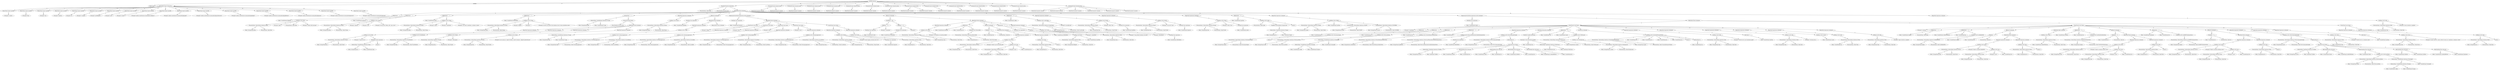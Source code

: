 digraph {
  compound=true;
  0[label="[Ident] main"; ];
  1[label="[ImportDecl] import declaration"; ];
  2[label="[ImportSpec] import specifier"; ];
  3[label="[StringLit] \"context\""; ];
  4[label="[ImportSpec] import specifier"; ];
  5[label="[StringLit] \"flag\""; ];
  6[label="[ImportSpec] import specifier"; ];
  7[label="[StringLit] \"log\""; ];
  8[label="[ImportSpec] import specifier"; ];
  9[label="[StringLit] \"log/slog\""; ];
  10[label="[ImportSpec] import specifier"; ];
  11[label="[StringLit] \"os\""; ];
  12[label="[ImportSpec] import specifier"; ];
  13[label="[StringLit] \"os/signal\""; ];
  14[label="[ImportSpec] import specifier"; ];
  15[label="[StringLit] \"path/filepath\""; ];
  16[label="[ImportSpec] import specifier"; ];
  17[label="[StringLit] \"sync\""; ];
  18[label="[ImportSpec] import specifier"; ];
  19[label="[StringLit] \"syscall\""; ];
  20[label="[ImportSpec] import specifier"; ];
  21[label="[StringLit] \"github.com/hohn/mrvacommander/config/mcc\""; ];
  22[label="[ImportSpec] import specifier"; ];
  23[label="[StringLit] \"github.com/hohn/mrvacommander/pkg/agent\""; ];
  24[label="[ImportSpec] import specifier"; ];
  25[label="[StringLit] \"github.com/hohn/mrvacommander/pkg/artifactstore\""; ];
  26[label="[ImportSpec] import specifier"; ];
  27[label="[StringLit] \"github.com/hohn/mrvacommander/pkg/deploy\""; ];
  28[label="[ImportSpec] import specifier"; ];
  29[label="[StringLit] \"github.com/hohn/mrvacommander/pkg/qldbstore\""; ];
  30[label="[ImportSpec] import specifier"; ];
  31[label="[StringLit] \"github.com/hohn/mrvacommander/pkg/queue\""; ];
  32[label="[ImportSpec] import specifier"; ];
  33[label="[StringLit] \"github.com/hohn/mrvacommander/pkg/server\""; ];
  34[label="[ImportSpec] import specifier"; ];
  35[label="[StringLit] \"github.com/hohn/mrvacommander/pkg/state\""; ];
  36[label="[FuncDecl] function declaration"; ];
  37[label="[FunctionName, Ident] main"; ];
  38[label="[FuncTypeExpr] function type"; ];
  39[label="[BlockStmt] block statement"; ];
  40[label="[DefineStmt] ... := ..."; ];
  41[label="[Ident, VariableName] helpFlag"; ];
  42[label="[CallExpr] call to Bool"; ];
  43[label="[FunctionName, SelectorExpr] selection of Bool"; ];
  44[label="[Ident, PackageName] flag"; ];
  45[label="[FunctionName, Ident] Bool"; ];
  46[label="[StringLit] \"help\""; ];
  47[label="[ConstantName, Ident] false"; ];
  48[label="[StringLit] \"Display help message\""; ];
  49[label="[DefineStmt] ... := ..."; ];
  50[label="[Ident, VariableName] logLevel"; ];
  51[label="[CallExpr] call to String"; ];
  52[label="[FunctionName, SelectorExpr] selection of String"; ];
  53[label="[Ident, PackageName] flag"; ];
  54[label="[FunctionName, Ident] String"; ];
  55[label="[StringLit] \"loglevel\""; ];
  56[label="[StringLit] \"info\""; ];
  57[label="[StringLit] \"Set log level: debug, info, warn, error\""; ];
  58[label="[DefineStmt] ... := ..."; ];
  59[label="[Ident, VariableName] mode"; ];
  60[label="[CallExpr] call to String"; ];
  61[label="[FunctionName, SelectorExpr] selection of String"; ];
  62[label="[Ident, PackageName] flag"; ];
  63[label="[FunctionName, Ident] String"; ];
  64[label="[StringLit] \"mode\""; ];
  65[label="[StringLit] \"standalone\""; ];
  66[label="[StringLit] \"Set mode: standalone, container, cluster\""; ];
  67[label="[DefineStmt] ... := ..."; ];
  68[label="[Ident, VariableName] dbPathRoot"; ];
  69[label="[CallExpr] call to String"; ];
  70[label="[FunctionName, SelectorExpr] selection of String"; ];
  71[label="[Ident, PackageName] flag"; ];
  72[label="[FunctionName, Ident] String"; ];
  73[label="[StringLit] \"dbpath\""; ];
  74[label="[StringLit] \"\""; ];
  75[label="[StringLit] \"Set the root path for the database store if using standalone mode.\""; ];
  76[label="[AssignStmt] ... = ..."; ];
  77[label="[SelectorExpr, VariableName] selection of Usage"; ];
  78[label="[Ident, PackageName] flag"; ];
  79[label="[Ident, VariableName] Usage"; ];
  80[label="[FuncLit] function literal"; ];
  81[label="[FuncTypeExpr] function type"; ];
  82[label="[BlockStmt] block statement"; ];
  83[label="[ExprStmt] expression statement"; ];
  84[label="[CallExpr] call to Printf"; ];
  85[label="[FunctionName, SelectorExpr] selection of Printf"; ];
  86[label="[Ident, PackageName] log"; ];
  87[label="[FunctionName, Ident] Printf"; ];
  88[label="[StringLit] \"Usage of %s:\\n\""; ];
  89[label="[IndexExpr] index expression"; ];
  90[label="[SelectorExpr, VariableName] selection of Args"; ];
  91[label="[Ident, PackageName] os"; ];
  92[label="[Ident, VariableName] Args"; ];
  93[label="[IntLit] 0"; ];
  94[label="[ExprStmt] expression statement"; ];
  95[label="[CallExpr] call to PrintDefaults"; ];
  96[label="[FunctionName, SelectorExpr] selection of PrintDefaults"; ];
  97[label="[Ident, PackageName] flag"; ];
  98[label="[FunctionName, Ident] PrintDefaults"; ];
  99[label="[ExprStmt] expression statement"; ];
  100[label="[CallExpr] call to Println"; ];
  101[label="[FunctionName, SelectorExpr] selection of Println"; ];
  102[label="[Ident, PackageName] log"; ];
  103[label="[FunctionName, Ident] Println"; ];
  104[label="[StringLit] \"\\nExamples:\""; ];
  105[label="[ExprStmt] expression statement"; ];
  106[label="[CallExpr] call to Println"; ];
  107[label="[FunctionName, SelectorExpr] selection of Println"; ];
  108[label="[Ident, PackageName] log"; ];
  109[label="[FunctionName, Ident] Println"; ];
  110[label="[StringLit] \"go run main.go --loglevel=debug --mode=container --dbpath=/path/to/db_dir\""; ];
  111[label="[ExprStmt] expression statement"; ];
  112[label="[CallExpr] call to Parse"; ];
  113[label="[FunctionName, SelectorExpr] selection of Parse"; ];
  114[label="[Ident, PackageName] flag"; ];
  115[label="[FunctionName, Ident] Parse"; ];
  116[label="[IfStmt] if statement"; ];
  117[label="[StarExpr] star expression"; ];
  118[label="[Ident, VariableName] helpFlag"; ];
  119[label="[BlockStmt] block statement"; ];
  120[label="[ExprStmt] expression statement"; ];
  121[label="[CallExpr] call to Usage"; ];
  122[label="[SelectorExpr, VariableName] selection of Usage"; ];
  123[label="[Ident, PackageName] flag"; ];
  124[label="[Ident, VariableName] Usage"; ];
  125[label="[ReturnStmt] return statement"; ];
  126[label="[ExpressionSwitchStmt] expression-switch statement"; ];
  127[label="[StarExpr] star expression"; ];
  128[label="[Ident, VariableName] logLevel"; ];
  129[label="[BlockStmt] block statement"; ];
  130[label="[CaseClause] case clause"; ];
  131[label="[StringLit] \"debug\""; ];
  132[label="[ExprStmt] expression statement"; ];
  133[label="[CallExpr] call to SetLogLoggerLevel"; ];
  134[label="[FunctionName, SelectorExpr] selection of SetLogLoggerLevel"; ];
  135[label="[Ident, PackageName] slog"; ];
  136[label="[FunctionName, Ident] SetLogLoggerLevel"; ];
  137[label="[ConstantName, SelectorExpr] selection of LevelDebug"; ];
  138[label="[Ident, PackageName] slog"; ];
  139[label="[ConstantName, Ident] LevelDebug"; ];
  140[label="[CaseClause] case clause"; ];
  141[label="[StringLit] \"info\""; ];
  142[label="[ExprStmt] expression statement"; ];
  143[label="[CallExpr] call to SetLogLoggerLevel"; ];
  144[label="[FunctionName, SelectorExpr] selection of SetLogLoggerLevel"; ];
  145[label="[Ident, PackageName] slog"; ];
  146[label="[FunctionName, Ident] SetLogLoggerLevel"; ];
  147[label="[ConstantName, SelectorExpr] selection of LevelInfo"; ];
  148[label="[Ident, PackageName] slog"; ];
  149[label="[ConstantName, Ident] LevelInfo"; ];
  150[label="[CaseClause] case clause"; ];
  151[label="[StringLit] \"warn\""; ];
  152[label="[ExprStmt] expression statement"; ];
  153[label="[CallExpr] call to SetLogLoggerLevel"; ];
  154[label="[FunctionName, SelectorExpr] selection of SetLogLoggerLevel"; ];
  155[label="[Ident, PackageName] slog"; ];
  156[label="[FunctionName, Ident] SetLogLoggerLevel"; ];
  157[label="[ConstantName, SelectorExpr] selection of LevelWarn"; ];
  158[label="[Ident, PackageName] slog"; ];
  159[label="[ConstantName, Ident] LevelWarn"; ];
  160[label="[CaseClause] case clause"; ];
  161[label="[StringLit] \"error\""; ];
  162[label="[ExprStmt] expression statement"; ];
  163[label="[CallExpr] call to SetLogLoggerLevel"; ];
  164[label="[FunctionName, SelectorExpr] selection of SetLogLoggerLevel"; ];
  165[label="[Ident, PackageName] slog"; ];
  166[label="[FunctionName, Ident] SetLogLoggerLevel"; ];
  167[label="[ConstantName, SelectorExpr] selection of LevelError"; ];
  168[label="[Ident, PackageName] slog"; ];
  169[label="[ConstantName, Ident] LevelError"; ];
  170[label="[CaseClause] case clause"; ];
  171[label="[ExprStmt] expression statement"; ];
  172[label="[CallExpr] call to Printf"; ];
  173[label="[FunctionName, SelectorExpr] selection of Printf"; ];
  174[label="[Ident, PackageName] log"; ];
  175[label="[FunctionName, Ident] Printf"; ];
  176[label="[StringLit] \"Invalid logging verbosity level: %s\""; ];
  177[label="[StarExpr] star expression"; ];
  178[label="[Ident, VariableName] logLevel"; ];
  179[label="[ExprStmt] expression statement"; ];
  180[label="[CallExpr] call to Exit"; ];
  181[label="[FunctionName, SelectorExpr] selection of Exit"; ];
  182[label="[Ident, PackageName] os"; ];
  183[label="[FunctionName, Ident] Exit"; ];
  184[label="[IntLit] 1"; ];
  185[label="[IfStmt] if statement"; ];
  186[label="[LandExpr] ...&&..."; ];
  187[label="[EqlExpr] ...==..."; ];
  188[label="[StarExpr] star expression"; ];
  189[label="[Ident, VariableName] mode"; ];
  190[label="[StringLit] \"standalone\""; ];
  191[label="[EqlExpr] ...==..."; ];
  192[label="[StarExpr] star expression"; ];
  193[label="[Ident, VariableName] dbPathRoot"; ];
  194[label="[StringLit] \"\""; ];
  195[label="[BlockStmt] block statement"; ];
  196[label="[ExprStmt] expression statement"; ];
  197[label="[CallExpr] call to Warn"; ];
  198[label="[FunctionName, SelectorExpr] selection of Warn"; ];
  199[label="[Ident, PackageName] slog"; ];
  200[label="[FunctionName, Ident] Warn"; ];
  201[label="[StringLit] \"No database root path provided.\""; ];
  202[label="[DefineStmt] ... := ..."; ];
  203[label="[Ident, VariableName] execPath"; ];
  204[label="[Ident, VariableName] err"; ];
  205[label="[CallExpr] call to Executable"; ];
  206[label="[FunctionName, SelectorExpr] selection of Executable"; ];
  207[label="[Ident, PackageName] os"; ];
  208[label="[FunctionName, Ident] Executable"; ];
  209[label="[IfStmt] if statement"; ];
  210[label="[NeqExpr] ...!=..."; ];
  211[label="[Ident, VariableName] err"; ];
  212[label="[ConstantName, Ident] nil"; ];
  213[label="[BlockStmt] block statement"; ];
  214[label="[ExprStmt] expression statement"; ];
  215[label="[CallExpr] call to Error"; ];
  216[label="[FunctionName, SelectorExpr] selection of Error"; ];
  217[label="[Ident, PackageName] slog"; ];
  218[label="[FunctionName, Ident] Error"; ];
  219[label="[StringLit] \"Failed to get executable path\""; ];
  220[label="[CallExpr] call to Any"; ];
  221[label="[FunctionName, SelectorExpr] selection of Any"; ];
  222[label="[Ident, PackageName] slog"; ];
  223[label="[FunctionName, Ident] Any"; ];
  224[label="[StringLit] \"error\""; ];
  225[label="[Ident, VariableName] err"; ];
  226[label="[ExprStmt] expression statement"; ];
  227[label="[CallExpr] call to Exit"; ];
  228[label="[FunctionName, SelectorExpr] selection of Exit"; ];
  229[label="[Ident, PackageName] os"; ];
  230[label="[FunctionName, Ident] Exit"; ];
  231[label="[IntLit] 1"; ];
  232[label="[AssignStmt] ... = ..."; ];
  233[label="[StarExpr] star expression"; ];
  234[label="[Ident, VariableName] dbPathRoot"; ];
  235[label="[AddExpr] ...+..."; ];
  236[label="[CallExpr] call to Dir"; ];
  237[label="[FunctionName, SelectorExpr] selection of Dir"; ];
  238[label="[Ident, PackageName] filepath"; ];
  239[label="[FunctionName, Ident] Dir"; ];
  240[label="[Ident, VariableName] execPath"; ];
  241[label="[StringLit] \"/codeql/dbs/\""; ];
  242[label="[ExprStmt] expression statement"; ];
  243[label="[CallExpr] call to Info"; ];
  244[label="[FunctionName, SelectorExpr] selection of Info"; ];
  245[label="[Ident, PackageName] slog"; ];
  246[label="[FunctionName, Ident] Info"; ];
  247[label="[StringLit] \"Using default database root path\""; ];
  248[label="[StringLit] \"dbPathRoot\""; ];
  249[label="[StarExpr] star expression"; ];
  250[label="[Ident, VariableName] dbPathRoot"; ];
  251[label="[DefineStmt] ... := ..."; ];
  252[label="[Ident, VariableName] config"; ];
  253[label="[CallExpr] call to LoadConfig"; ];
  254[label="[FunctionName, SelectorExpr] selection of LoadConfig"; ];
  255[label="[Ident, PackageName] mcc"; ];
  256[label="[FunctionName, Ident] LoadConfig"; ];
  257[label="[StringLit] \"mcconfig.toml\""; ];
  258[label="[ExprStmt] expression statement"; ];
  259[label="[CallExpr] call to Printf"; ];
  260[label="[FunctionName, SelectorExpr] selection of Printf"; ];
  261[label="[Ident, PackageName] log"; ];
  262[label="[FunctionName, Ident] Printf"; ];
  263[label="[StringLit] \"Help: %t\\n\""; ];
  264[label="[StarExpr] star expression"; ];
  265[label="[Ident, VariableName] helpFlag"; ];
  266[label="[ExprStmt] expression statement"; ];
  267[label="[CallExpr] call to Printf"; ];
  268[label="[FunctionName, SelectorExpr] selection of Printf"; ];
  269[label="[Ident, PackageName] log"; ];
  270[label="[FunctionName, Ident] Printf"; ];
  271[label="[StringLit] \"Log Level: %s\\n\""; ];
  272[label="[StarExpr] star expression"; ];
  273[label="[Ident, VariableName] logLevel"; ];
  274[label="[ExprStmt] expression statement"; ];
  275[label="[CallExpr] call to Printf"; ];
  276[label="[FunctionName, SelectorExpr] selection of Printf"; ];
  277[label="[Ident, PackageName] log"; ];
  278[label="[FunctionName, Ident] Printf"; ];
  279[label="[StringLit] \"Mode: %s\\n\""; ];
  280[label="[StarExpr] star expression"; ];
  281[label="[Ident, VariableName] mode"; ];
  282[label="[DefineStmt] ... := ..."; ];
  283[label="[Ident, VariableName] sigChan"; ];
  284[label="[CallExpr] call to make"; ];
  285[label="[FunctionName, Ident] make"; ];
  286[label="[SendRecvChanTypeExpr] channel type"; ];
  287[label="[SelectorExpr, TypeName] selection of Signal"; ];
  288[label="[Ident, PackageName] os"; ];
  289[label="[Ident, TypeName] Signal"; ];
  290[label="[IntLit] 1"; ];
  291[label="[ExprStmt] expression statement"; ];
  292[label="[CallExpr] call to Notify"; ];
  293[label="[FunctionName, SelectorExpr] selection of Notify"; ];
  294[label="[Ident, PackageName] signal"; ];
  295[label="[FunctionName, Ident] Notify"; ];
  296[label="[Ident, VariableName] sigChan"; ];
  297[label="[ConstantName, SelectorExpr] selection of SIGINT"; ];
  298[label="[Ident, PackageName] syscall"; ];
  299[label="[ConstantName, Ident] SIGINT"; ];
  300[label="[ConstantName, SelectorExpr] selection of SIGTERM"; ];
  301[label="[Ident, PackageName] syscall"; ];
  302[label="[ConstantName, Ident] SIGTERM"; ];
  303[label="[ExpressionSwitchStmt] expression-switch statement"; ];
  304[label="[StarExpr] star expression"; ];
  305[label="[Ident, VariableName] mode"; ];
  306[label="[BlockStmt] block statement"; ];
  307[label="[CaseClause] case clause"; ];
  308[label="[StringLit] \"standalone\""; ];
  309[label="[DefineStmt] ... := ..."; ];
  310[label="[Ident, VariableName] sq"; ];
  311[label="[CallExpr] call to NewQueueSingle"; ];
  312[label="[FunctionName, SelectorExpr] selection of NewQueueSingle"; ];
  313[label="[Ident, PackageName] queue"; ];
  314[label="[FunctionName, Ident] NewQueueSingle"; ];
  315[label="[IntLit] 2"; ];
  316[label="[DefineStmt] ... := ..."; ];
  317[label="[Ident, VariableName] ss"; ];
  318[label="[CallExpr] call to NewLocalState"; ];
  319[label="[FunctionName, SelectorExpr] selection of NewLocalState"; ];
  320[label="[Ident, PackageName] state"; ];
  321[label="[FunctionName, Ident] NewLocalState"; ];
  322[label="[SelectorExpr, VariableName] selection of StartingID"; ];
  323[label="[SelectorExpr, VariableName] selection of Storage"; ];
  324[label="[Ident, VariableName] config"; ];
  325[label="[Ident, VariableName] Storage"; ];
  326[label="[Ident, VariableName] StartingID"; ];
  327[label="[DefineStmt] ... := ..."; ];
  328[label="[Ident, VariableName] as"; ];
  329[label="[CallExpr] call to NewInMemoryArtifactStore"; ];
  330[label="[FunctionName, SelectorExpr] selection of NewInMemoryArtifactStore"; ];
  331[label="[Ident, PackageName] artifactstore"; ];
  332[label="[FunctionName, Ident] NewInMemoryArtifactStore"; ];
  333[label="[DefineStmt] ... := ..."; ];
  334[label="[Ident, VariableName] ql"; ];
  335[label="[CallExpr] call to NewLocalFilesystemCodeQLDatabaseStore"; ];
  336[label="[FunctionName, SelectorExpr] selection of NewLocalFilesystemCodeQLDatabaseStore"; ];
  337[label="[Ident, PackageName] qldbstore"; ];
  338[label="[FunctionName, Ident] NewLocalFilesystemCodeQLDatabaseStore"; ];
  339[label="[StarExpr] star expression"; ];
  340[label="[Ident, VariableName] dbPathRoot"; ];
  341[label="[ExprStmt] expression statement"; ];
  342[label="[CallExpr] call to NewCommanderSingle"; ];
  343[label="[FunctionName, SelectorExpr] selection of NewCommanderSingle"; ];
  344[label="[Ident, PackageName] server"; ];
  345[label="[FunctionName, Ident] NewCommanderSingle"; ];
  346[label="[AddressExpr] &..."; ];
  347[label="[StructLit] struct literal"; ];
  348[label="[SelectorExpr, TypeName] selection of Visibles"; ];
  349[label="[Ident, PackageName] server"; ];
  350[label="[Ident, TypeName] Visibles"; ];
  351[label="[KeyValueExpr] key-value pair"; ];
  352[label="[Ident, VariableName] Queue"; ];
  353[label="[Ident, VariableName] sq"; ];
  354[label="[KeyValueExpr] key-value pair"; ];
  355[label="[Ident, VariableName] State"; ];
  356[label="[Ident, VariableName] ss"; ];
  357[label="[KeyValueExpr] key-value pair"; ];
  358[label="[Ident, VariableName] Artifacts"; ];
  359[label="[Ident, VariableName] as"; ];
  360[label="[KeyValueExpr] key-value pair"; ];
  361[label="[Ident, VariableName] CodeQLDBStore"; ];
  362[label="[Ident, VariableName] ql"; ];
  363[label="[DeclStmt] declaration statement"; ];
  364[label="[VarDecl] variable declaration"; ];
  365[label="[ValueSpec] value declaration specifier"; ];
  366[label="[Ident, VariableName] wg"; ];
  367[label="[SelectorExpr, TypeName] selection of WaitGroup"; ];
  368[label="[Ident, PackageName] sync"; ];
  369[label="[Ident, TypeName] WaitGroup"; ];
  370[label="[DefineStmt] ... := ..."; ];
  371[label="[Ident, VariableName] ctx"; ];
  372[label="[Ident, VariableName] cancel"; ];
  373[label="[CallExpr] call to WithCancel"; ];
  374[label="[FunctionName, SelectorExpr] selection of WithCancel"; ];
  375[label="[Ident, PackageName] context"; ];
  376[label="[FunctionName, Ident] WithCancel"; ];
  377[label="[CallExpr] call to Background"; ];
  378[label="[FunctionName, SelectorExpr] selection of Background"; ];
  379[label="[Ident, PackageName] context"; ];
  380[label="[FunctionName, Ident] Background"; ];
  381[label="[GoStmt] go statement"; ];
  382[label="[CallExpr] call to StartAndMonitorWorkers"; ];
  383[label="[FunctionName, SelectorExpr] selection of StartAndMonitorWorkers"; ];
  384[label="[Ident, PackageName] agent"; ];
  385[label="[FunctionName, Ident] StartAndMonitorWorkers"; ];
  386[label="[Ident, VariableName] ctx"; ];
  387[label="[Ident, VariableName] as"; ];
  388[label="[Ident, VariableName] ql"; ];
  389[label="[Ident, VariableName] sq"; ];
  390[label="[IntLit] 2"; ];
  391[label="[AddressExpr] &..."; ];
  392[label="[Ident, VariableName] wg"; ];
  393[label="[ExprStmt] expression statement"; ];
  394[label="[CallExpr] call to Info"; ];
  395[label="[FunctionName, SelectorExpr] selection of Info"; ];
  396[label="[Ident, PackageName] slog"; ];
  397[label="[FunctionName, Ident] Info"; ];
  398[label="[StringLit] \"Started server and standalone agent\""; ];
  399[label="[ExprStmt] expression statement"; ];
  400[label="[RecvExpr] <-..."; ];
  401[label="[Ident, VariableName] sigChan"; ];
  402[label="[ExprStmt] expression statement"; ];
  403[label="[CallExpr] call to Info"; ];
  404[label="[FunctionName, SelectorExpr] selection of Info"; ];
  405[label="[Ident, PackageName] slog"; ];
  406[label="[FunctionName, Ident] Info"; ];
  407[label="[StringLit] \"Shutting down...\""; ];
  408[label="[ExprStmt] expression statement"; ];
  409[label="[CallExpr] call to cancel"; ];
  410[label="[Ident, VariableName] cancel"; ];
  411[label="[ExprStmt] expression statement"; ];
  412[label="[CallExpr] call to Wait"; ];
  413[label="[FunctionName, SelectorExpr] selection of Wait"; ];
  414[label="[Ident, VariableName] wg"; ];
  415[label="[FunctionName, Ident] Wait"; ];
  416[label="[ExprStmt] expression statement"; ];
  417[label="[CallExpr] call to Info"; ];
  418[label="[FunctionName, SelectorExpr] selection of Info"; ];
  419[label="[Ident, PackageName] slog"; ];
  420[label="[FunctionName, Ident] Info"; ];
  421[label="[StringLit] \"Agent shutdown complete\""; ];
  422[label="[CaseClause] case clause"; ];
  423[label="[StringLit] \"container\""; ];
  424[label="[DefineStmt] ... := ..."; ];
  425[label="[Ident, VariableName] isAgent"; ];
  426[label="[ConstantName, Ident] false"; ];
  427[label="[DefineStmt] ... := ..."; ];
  428[label="[Ident, VariableName] rabbitMQQueue"; ];
  429[label="[Ident, VariableName] err"; ];
  430[label="[CallExpr] call to InitRabbitMQ"; ];
  431[label="[FunctionName, SelectorExpr] selection of InitRabbitMQ"; ];
  432[label="[Ident, PackageName] deploy"; ];
  433[label="[FunctionName, Ident] InitRabbitMQ"; ];
  434[label="[Ident, VariableName] isAgent"; ];
  435[label="[IfStmt] if statement"; ];
  436[label="[NeqExpr] ...!=..."; ];
  437[label="[Ident, VariableName] err"; ];
  438[label="[ConstantName, Ident] nil"; ];
  439[label="[BlockStmt] block statement"; ];
  440[label="[ExprStmt] expression statement"; ];
  441[label="[CallExpr] call to Error"; ];
  442[label="[FunctionName, SelectorExpr] selection of Error"; ];
  443[label="[Ident, PackageName] slog"; ];
  444[label="[FunctionName, Ident] Error"; ];
  445[label="[StringLit] \"Failed to initialize RabbitMQ\""; ];
  446[label="[CallExpr] call to Any"; ];
  447[label="[FunctionName, SelectorExpr] selection of Any"; ];
  448[label="[Ident, PackageName] slog"; ];
  449[label="[FunctionName, Ident] Any"; ];
  450[label="[StringLit] \"error\""; ];
  451[label="[Ident, VariableName] err"; ];
  452[label="[ExprStmt] expression statement"; ];
  453[label="[CallExpr] call to Exit"; ];
  454[label="[FunctionName, SelectorExpr] selection of Exit"; ];
  455[label="[Ident, PackageName] os"; ];
  456[label="[FunctionName, Ident] Exit"; ];
  457[label="[IntLit] 1"; ];
  458[label="[DeferStmt] defer statement"; ];
  459[label="[CallExpr] call to Close"; ];
  460[label="[FunctionName, SelectorExpr] selection of Close"; ];
  461[label="[Ident, VariableName] rabbitMQQueue"; ];
  462[label="[FunctionName, Ident] Close"; ];
  463[label="[DefineStmt] ... := ..."; ];
  464[label="[Ident, VariableName] artifacts"; ];
  465[label="[Ident, VariableName] err"; ];
  466[label="[CallExpr] call to InitMinIOArtifactStore"; ];
  467[label="[FunctionName, SelectorExpr] selection of InitMinIOArtifactStore"; ];
  468[label="[Ident, PackageName] deploy"; ];
  469[label="[FunctionName, Ident] InitMinIOArtifactStore"; ];
  470[label="[IfStmt] if statement"; ];
  471[label="[NeqExpr] ...!=..."; ];
  472[label="[Ident, VariableName] err"; ];
  473[label="[ConstantName, Ident] nil"; ];
  474[label="[BlockStmt] block statement"; ];
  475[label="[ExprStmt] expression statement"; ];
  476[label="[CallExpr] call to Error"; ];
  477[label="[FunctionName, SelectorExpr] selection of Error"; ];
  478[label="[Ident, PackageName] slog"; ];
  479[label="[FunctionName, Ident] Error"; ];
  480[label="[StringLit] \"Failed to initialize artifact store\""; ];
  481[label="[CallExpr] call to Any"; ];
  482[label="[FunctionName, SelectorExpr] selection of Any"; ];
  483[label="[Ident, PackageName] slog"; ];
  484[label="[FunctionName, Ident] Any"; ];
  485[label="[StringLit] \"error\""; ];
  486[label="[Ident, VariableName] err"; ];
  487[label="[ExprStmt] expression statement"; ];
  488[label="[CallExpr] call to Exit"; ];
  489[label="[FunctionName, SelectorExpr] selection of Exit"; ];
  490[label="[Ident, PackageName] os"; ];
  491[label="[FunctionName, Ident] Exit"; ];
  492[label="[IntLit] 1"; ];
  493[label="[DefineStmt] ... := ..."; ];
  494[label="[Ident, VariableName] databases"; ];
  495[label="[Ident, VariableName] err"; ];
  496[label="[CallExpr] call to InitHEPCDatabaseStore"; ];
  497[label="[FunctionName, SelectorExpr] selection of InitHEPCDatabaseStore"; ];
  498[label="[Ident, PackageName] deploy"; ];
  499[label="[FunctionName, Ident] InitHEPCDatabaseStore"; ];
  500[label="[IfStmt] if statement"; ];
  501[label="[NeqExpr] ...!=..."; ];
  502[label="[Ident, VariableName] err"; ];
  503[label="[ConstantName, Ident] nil"; ];
  504[label="[BlockStmt] block statement"; ];
  505[label="[ExprStmt] expression statement"; ];
  506[label="[CallExpr] call to Error"; ];
  507[label="[FunctionName, SelectorExpr] selection of Error"; ];
  508[label="[Ident, PackageName] slog"; ];
  509[label="[FunctionName, Ident] Error"; ];
  510[label="[StringLit] \"Failed to initialize database store\""; ];
  511[label="[CallExpr] call to Any"; ];
  512[label="[FunctionName, SelectorExpr] selection of Any"; ];
  513[label="[Ident, PackageName] slog"; ];
  514[label="[FunctionName, Ident] Any"; ];
  515[label="[StringLit] \"error\""; ];
  516[label="[Ident, VariableName] err"; ];
  517[label="[ExprStmt] expression statement"; ];
  518[label="[CallExpr] call to Exit"; ];
  519[label="[FunctionName, SelectorExpr] selection of Exit"; ];
  520[label="[Ident, PackageName] os"; ];
  521[label="[FunctionName, Ident] Exit"; ];
  522[label="[IntLit] 1"; ];
  523[label="[ExprStmt] expression statement"; ];
  524[label="[CallExpr] call to NewCommanderSingle"; ];
  525[label="[FunctionName, SelectorExpr] selection of NewCommanderSingle"; ];
  526[label="[Ident, PackageName] server"; ];
  527[label="[FunctionName, Ident] NewCommanderSingle"; ];
  528[label="[AddressExpr] &..."; ];
  529[label="[StructLit] struct literal"; ];
  530[label="[SelectorExpr, TypeName] selection of Visibles"; ];
  531[label="[Ident, PackageName] server"; ];
  532[label="[Ident, TypeName] Visibles"; ];
  533[label="[KeyValueExpr] key-value pair"; ];
  534[label="[Ident, VariableName] Queue"; ];
  535[label="[Ident, VariableName] rabbitMQQueue"; ];
  536[label="[KeyValueExpr] key-value pair"; ];
  537[label="[Ident, VariableName] State"; ];
  538[label="[CallExpr] call to NewLocalState"; ];
  539[label="[FunctionName, SelectorExpr] selection of NewLocalState"; ];
  540[label="[Ident, PackageName] state"; ];
  541[label="[FunctionName, Ident] NewLocalState"; ];
  542[label="[SelectorExpr, VariableName] selection of StartingID"; ];
  543[label="[SelectorExpr, VariableName] selection of Storage"; ];
  544[label="[Ident, VariableName] config"; ];
  545[label="[Ident, VariableName] Storage"; ];
  546[label="[Ident, VariableName] StartingID"; ];
  547[label="[KeyValueExpr] key-value pair"; ];
  548[label="[Ident, VariableName] Artifacts"; ];
  549[label="[Ident, VariableName] artifacts"; ];
  550[label="[KeyValueExpr] key-value pair"; ];
  551[label="[Ident, VariableName] CodeQLDBStore"; ];
  552[label="[Ident, VariableName] databases"; ];
  553[label="[ExprStmt] expression statement"; ];
  554[label="[CallExpr] call to Info"; ];
  555[label="[FunctionName, SelectorExpr] selection of Info"; ];
  556[label="[Ident, PackageName] slog"; ];
  557[label="[FunctionName, Ident] Info"; ];
  558[label="[StringLit] \"Started server in container mode.\""; ];
  559[label="[ExprStmt] expression statement"; ];
  560[label="[RecvExpr] <-..."; ];
  561[label="[Ident, VariableName] sigChan"; ];
  562[label="[CaseClause] case clause"; ];
  563[label="[ExprStmt] expression statement"; ];
  564[label="[CallExpr] call to Error"; ];
  565[label="[FunctionName, SelectorExpr] selection of Error"; ];
  566[label="[Ident, PackageName] slog"; ];
  567[label="[FunctionName, Ident] Error"; ];
  568[label="[StringLit] \"Invalid value for --mode. Allowed values are: standalone, container, cluster\""; ];
  569[label="[ExprStmt] expression statement"; ];
  570[label="[CallExpr] call to Exit"; ];
  571[label="[FunctionName, SelectorExpr] selection of Exit"; ];
  572[label="[Ident, PackageName] os"; ];
  573[label="[FunctionName, Ident] Exit"; ];
  574[label="[IntLit] 1"; ];
  575[label="[ExprStmt] expression statement"; ];
  576[label="[CallExpr] call to Info"; ];
  577[label="[FunctionName, SelectorExpr] selection of Info"; ];
  578[label="[Ident, PackageName] slog"; ];
  579[label="[FunctionName, Ident] Info"; ];
  580[label="[StringLit] \"Server shutdown complete\""; ];
  581[label="[CommentGroup] comment group"; ];
  582[label="[SlashSlashComment] comment"; ];
  583[label="[SlashSlashComment] comment"; ];
  584[label="[CommentGroup] comment group"; ];
  585[label="[SlashSlashComment] comment"; ];
  586[label="[CommentGroup] comment group"; ];
  587[label="[SlashSlashComment] comment"; ];
  588[label="[CommentGroup] comment group"; ];
  589[label="[SlashSlashComment] comment"; ];
  590[label="[CommentGroup] comment group"; ];
  591[label="[SlashSlashComment] comment"; ];
  592[label="[CommentGroup] comment group"; ];
  593[label="[SlashSlashComment] comment"; ];
  594[label="[CommentGroup] comment group"; ];
  595[label="[SlashSlashComment] comment"; ];
  596[label="[CommentGroup] comment group"; ];
  597[label="[SlashSlashComment] comment"; ];
  598[label="[SlashSlashComment] comment"; ];
  599[label="[CommentGroup] comment group"; ];
  600[label="[SlashSlashComment] comment"; ];
  601[label="[CommentGroup] comment group"; ];
  602[label="[SlashSlashComment] comment"; ];
  603[label="[CommentGroup] comment group"; ];
  604[label="[SlashSlashComment] comment"; ];
  605[label="[CommentGroup] comment group"; ];
  606[label="[SlashSlashComment] comment"; ];
  607[label="[CommentGroup] comment group"; ];
  608[label="[SlashSlashComment] comment"; ];
  609[label="[CommentGroup] comment group"; ];
  610[label="[SlashSlashComment] comment"; ];
  611[label="[SlashSlashComment] comment"; ];
  612[label="[SlashSlashComment] comment"; ];
  613[label="[SlashSlashComment] comment"; ];
  614[label="[SlashSlashComment] comment"; ];
  615[label="[SlashSlashComment] comment"; ];
  616[label="[GoFile] main.go"; ];
  1 -> 2[label="0"; ];
  2 -> 3[label="0"; ];
  4 -> 5[label="0"; ];
  6 -> 7[label="0"; ];
  8 -> 9[label="0"; ];
  10 -> 11[label="0"; ];
  12 -> 13[label="0"; ];
  14 -> 15[label="0"; ];
  16 -> 17[label="0"; ];
  18 -> 19[label="0"; ];
  20 -> 21[label="0"; ];
  22 -> 23[label="0"; ];
  24 -> 25[label="0"; ];
  26 -> 27[label="0"; ];
  28 -> 29[label="0"; ];
  30 -> 31[label="0"; ];
  32 -> 33[label="0"; ];
  34 -> 35[label="0"; ];
  36 -> 37[label="0"; ];
  39 -> 40[label="0"; ];
  40 -> 41[label="0"; ];
  42 -> 43[label="0"; ];
  43 -> 44[label="0"; ];
  49 -> 50[label="0"; ];
  51 -> 52[label="0"; ];
  52 -> 53[label="0"; ];
  58 -> 59[label="0"; ];
  60 -> 61[label="0"; ];
  61 -> 62[label="0"; ];
  67 -> 68[label="0"; ];
  69 -> 70[label="0"; ];
  70 -> 71[label="0"; ];
  76 -> 77[label="0"; ];
  77 -> 78[label="0"; ];
  80 -> 81[label="0"; ];
  82 -> 83[label="0"; ];
  83 -> 84[label="0"; ];
  84 -> 85[label="0"; ];
  85 -> 86[label="0"; ];
  89 -> 90[label="0"; ];
  90 -> 91[label="0"; ];
  94 -> 95[label="0"; ];
  95 -> 96[label="0"; ];
  96 -> 97[label="0"; ];
  99 -> 100[label="0"; ];
  100 -> 101[label="0"; ];
  101 -> 102[label="0"; ];
  105 -> 106[label="0"; ];
  106 -> 107[label="0"; ];
  107 -> 108[label="0"; ];
  111 -> 112[label="0"; ];
  112 -> 113[label="0"; ];
  113 -> 114[label="0"; ];
  116 -> 117[label="0"; ];
  117 -> 118[label="0"; ];
  119 -> 120[label="0"; ];
  120 -> 121[label="0"; ];
  121 -> 122[label="0"; ];
  122 -> 123[label="0"; ];
  126 -> 127[label="0"; ];
  127 -> 128[label="0"; ];
  129 -> 130[label="0"; ];
  130 -> 131[label="0"; ];
  132 -> 133[label="0"; ];
  133 -> 134[label="0"; ];
  134 -> 135[label="0"; ];
  137 -> 138[label="0"; ];
  140 -> 141[label="0"; ];
  142 -> 143[label="0"; ];
  143 -> 144[label="0"; ];
  144 -> 145[label="0"; ];
  147 -> 148[label="0"; ];
  150 -> 151[label="0"; ];
  152 -> 153[label="0"; ];
  153 -> 154[label="0"; ];
  154 -> 155[label="0"; ];
  157 -> 158[label="0"; ];
  160 -> 161[label="0"; ];
  162 -> 163[label="0"; ];
  163 -> 164[label="0"; ];
  164 -> 165[label="0"; ];
  167 -> 168[label="0"; ];
  170 -> 171[label="0"; ];
  171 -> 172[label="0"; ];
  172 -> 173[label="0"; ];
  173 -> 174[label="0"; ];
  177 -> 178[label="0"; ];
  179 -> 180[label="0"; ];
  180 -> 181[label="0"; ];
  181 -> 182[label="0"; ];
  185 -> 186[label="0"; ];
  186 -> 187[label="0"; ];
  187 -> 188[label="0"; ];
  188 -> 189[label="0"; ];
  191 -> 192[label="0"; ];
  192 -> 193[label="0"; ];
  195 -> 196[label="0"; ];
  196 -> 197[label="0"; ];
  197 -> 198[label="0"; ];
  198 -> 199[label="0"; ];
  202 -> 204[label="0"; ];
  205 -> 206[label="0"; ];
  206 -> 207[label="0"; ];
  209 -> 210[label="0"; ];
  210 -> 211[label="0"; ];
  213 -> 214[label="0"; ];
  214 -> 215[label="0"; ];
  215 -> 216[label="0"; ];
  216 -> 217[label="0"; ];
  220 -> 221[label="0"; ];
  221 -> 222[label="0"; ];
  226 -> 227[label="0"; ];
  227 -> 228[label="0"; ];
  228 -> 229[label="0"; ];
  232 -> 233[label="0"; ];
  233 -> 234[label="0"; ];
  235 -> 236[label="0"; ];
  236 -> 237[label="0"; ];
  237 -> 238[label="0"; ];
  242 -> 243[label="0"; ];
  243 -> 244[label="0"; ];
  244 -> 245[label="0"; ];
  249 -> 250[label="0"; ];
  251 -> 252[label="0"; ];
  253 -> 254[label="0"; ];
  254 -> 255[label="0"; ];
  258 -> 259[label="0"; ];
  259 -> 260[label="0"; ];
  260 -> 261[label="0"; ];
  264 -> 265[label="0"; ];
  266 -> 267[label="0"; ];
  267 -> 268[label="0"; ];
  268 -> 269[label="0"; ];
  272 -> 273[label="0"; ];
  274 -> 275[label="0"; ];
  275 -> 276[label="0"; ];
  276 -> 277[label="0"; ];
  280 -> 281[label="0"; ];
  282 -> 283[label="0"; ];
  284 -> 285[label="0"; ];
  286 -> 287[label="0"; ];
  287 -> 288[label="0"; ];
  291 -> 292[label="0"; ];
  292 -> 293[label="0"; ];
  293 -> 294[label="0"; ];
  297 -> 298[label="0"; ];
  300 -> 301[label="0"; ];
  303 -> 304[label="0"; ];
  304 -> 305[label="0"; ];
  306 -> 307[label="0"; ];
  307 -> 308[label="0"; ];
  309 -> 310[label="0"; ];
  311 -> 312[label="0"; ];
  312 -> 313[label="0"; ];
  316 -> 317[label="0"; ];
  318 -> 319[label="0"; ];
  319 -> 320[label="0"; ];
  322 -> 323[label="0"; ];
  323 -> 324[label="0"; ];
  327 -> 328[label="0"; ];
  329 -> 330[label="0"; ];
  330 -> 331[label="0"; ];
  333 -> 334[label="0"; ];
  335 -> 336[label="0"; ];
  336 -> 337[label="0"; ];
  339 -> 340[label="0"; ];
  341 -> 342[label="0"; ];
  342 -> 343[label="0"; ];
  343 -> 344[label="0"; ];
  346 -> 347[label="0"; ];
  347 -> 348[label="0"; ];
  348 -> 349[label="0"; ];
  351 -> 352[label="0"; ];
  354 -> 355[label="0"; ];
  357 -> 358[label="0"; ];
  360 -> 361[label="0"; ];
  363 -> 364[label="0"; ];
  364 -> 365[label="0"; ];
  365 -> 366[label="0"; ];
  367 -> 368[label="0"; ];
  370 -> 372[label="0"; ];
  373 -> 374[label="0"; ];
  374 -> 375[label="0"; ];
  377 -> 378[label="0"; ];
  378 -> 379[label="0"; ];
  381 -> 382[label="0"; ];
  382 -> 383[label="0"; ];
  383 -> 384[label="0"; ];
  391 -> 392[label="0"; ];
  393 -> 394[label="0"; ];
  394 -> 395[label="0"; ];
  395 -> 396[label="0"; ];
  399 -> 400[label="0"; ];
  400 -> 401[label="0"; ];
  402 -> 403[label="0"; ];
  403 -> 404[label="0"; ];
  404 -> 405[label="0"; ];
  408 -> 409[label="0"; ];
  409 -> 410[label="0"; ];
  411 -> 412[label="0"; ];
  412 -> 413[label="0"; ];
  413 -> 414[label="0"; ];
  416 -> 417[label="0"; ];
  417 -> 418[label="0"; ];
  418 -> 419[label="0"; ];
  422 -> 423[label="0"; ];
  424 -> 425[label="0"; ];
  427 -> 429[label="0"; ];
  430 -> 431[label="0"; ];
  431 -> 432[label="0"; ];
  435 -> 436[label="0"; ];
  436 -> 437[label="0"; ];
  439 -> 440[label="0"; ];
  440 -> 441[label="0"; ];
  441 -> 442[label="0"; ];
  442 -> 443[label="0"; ];
  446 -> 447[label="0"; ];
  447 -> 448[label="0"; ];
  452 -> 453[label="0"; ];
  453 -> 454[label="0"; ];
  454 -> 455[label="0"; ];
  458 -> 459[label="0"; ];
  459 -> 460[label="0"; ];
  460 -> 461[label="0"; ];
  463 -> 465[label="0"; ];
  466 -> 467[label="0"; ];
  467 -> 468[label="0"; ];
  470 -> 471[label="0"; ];
  471 -> 472[label="0"; ];
  474 -> 475[label="0"; ];
  475 -> 476[label="0"; ];
  476 -> 477[label="0"; ];
  477 -> 478[label="0"; ];
  481 -> 482[label="0"; ];
  482 -> 483[label="0"; ];
  487 -> 488[label="0"; ];
  488 -> 489[label="0"; ];
  489 -> 490[label="0"; ];
  493 -> 495[label="0"; ];
  496 -> 497[label="0"; ];
  497 -> 498[label="0"; ];
  500 -> 501[label="0"; ];
  501 -> 502[label="0"; ];
  504 -> 505[label="0"; ];
  505 -> 506[label="0"; ];
  506 -> 507[label="0"; ];
  507 -> 508[label="0"; ];
  511 -> 512[label="0"; ];
  512 -> 513[label="0"; ];
  517 -> 518[label="0"; ];
  518 -> 519[label="0"; ];
  519 -> 520[label="0"; ];
  523 -> 524[label="0"; ];
  524 -> 525[label="0"; ];
  525 -> 526[label="0"; ];
  528 -> 529[label="0"; ];
  529 -> 530[label="0"; ];
  530 -> 531[label="0"; ];
  533 -> 534[label="0"; ];
  536 -> 537[label="0"; ];
  538 -> 539[label="0"; ];
  539 -> 540[label="0"; ];
  542 -> 543[label="0"; ];
  543 -> 544[label="0"; ];
  547 -> 548[label="0"; ];
  550 -> 551[label="0"; ];
  553 -> 554[label="0"; ];
  554 -> 555[label="0"; ];
  555 -> 556[label="0"; ];
  559 -> 560[label="0"; ];
  560 -> 561[label="0"; ];
  562 -> 563[label="0"; ];
  563 -> 564[label="0"; ];
  564 -> 565[label="0"; ];
  565 -> 566[label="0"; ];
  569 -> 570[label="0"; ];
  570 -> 571[label="0"; ];
  571 -> 572[label="0"; ];
  575 -> 576[label="0"; ];
  576 -> 577[label="0"; ];
  577 -> 578[label="0"; ];
  581 -> 582[label="0"; ];
  584 -> 585[label="0"; ];
  586 -> 587[label="0"; ];
  588 -> 589[label="0"; ];
  590 -> 591[label="0"; ];
  592 -> 593[label="0"; ];
  594 -> 595[label="0"; ];
  596 -> 597[label="0"; ];
  599 -> 600[label="0"; ];
  601 -> 602[label="0"; ];
  603 -> 604[label="0"; ];
  605 -> 606[label="0"; ];
  607 -> 608[label="0"; ];
  609 -> 610[label="0"; ];
  616 -> 0[label="package"; ];
  1 -> 4[label="1"; ];
  36 -> 38[label="1"; ];
  39 -> 49[label="1"; ];
  40 -> 42[label="1"; ];
  42 -> 46[label="1"; ];
  43 -> 45[label="1"; ];
  49 -> 51[label="1"; ];
  51 -> 55[label="1"; ];
  52 -> 54[label="1"; ];
  58 -> 60[label="1"; ];
  60 -> 64[label="1"; ];
  61 -> 63[label="1"; ];
  67 -> 69[label="1"; ];
  69 -> 73[label="1"; ];
  70 -> 72[label="1"; ];
  76 -> 80[label="1"; ];
  77 -> 79[label="1"; ];
  80 -> 82[label="1"; ];
  82 -> 94[label="1"; ];
  84 -> 88[label="1"; ];
  85 -> 87[label="1"; ];
  89 -> 93[label="1"; ];
  90 -> 92[label="1"; ];
  96 -> 98[label="1"; ];
  100 -> 104[label="1"; ];
  101 -> 103[label="1"; ];
  106 -> 110[label="1"; ];
  107 -> 109[label="1"; ];
  113 -> 115[label="1"; ];
  116 -> 119[label="1"; ];
  119 -> 125[label="1"; ];
  122 -> 124[label="1"; ];
  126 -> 129[label="1"; ];
  129 -> 140[label="1"; ];
  130 -> 132[label="1"; ];
  133 -> 137[label="1"; ];
  134 -> 136[label="1"; ];
  137 -> 139[label="1"; ];
  140 -> 142[label="1"; ];
  143 -> 147[label="1"; ];
  144 -> 146[label="1"; ];
  147 -> 149[label="1"; ];
  150 -> 152[label="1"; ];
  153 -> 157[label="1"; ];
  154 -> 156[label="1"; ];
  157 -> 159[label="1"; ];
  160 -> 162[label="1"; ];
  163 -> 167[label="1"; ];
  164 -> 166[label="1"; ];
  167 -> 169[label="1"; ];
  170 -> 179[label="1"; ];
  172 -> 176[label="1"; ];
  173 -> 175[label="1"; ];
  180 -> 184[label="1"; ];
  181 -> 183[label="1"; ];
  185 -> 195[label="1"; ];
  186 -> 191[label="1"; ];
  187 -> 190[label="1"; ];
  191 -> 194[label="1"; ];
  195 -> 202[label="1"; ];
  197 -> 201[label="1"; ];
  198 -> 200[label="1"; ];
  202 -> 203[label="1"; ];
  206 -> 208[label="1"; ];
  209 -> 213[label="1"; ];
  210 -> 212[label="1"; ];
  213 -> 226[label="1"; ];
  215 -> 219[label="1"; ];
  216 -> 218[label="1"; ];
  220 -> 224[label="1"; ];
  221 -> 223[label="1"; ];
  227 -> 231[label="1"; ];
  228 -> 230[label="1"; ];
  232 -> 235[label="1"; ];
  235 -> 241[label="1"; ];
  236 -> 240[label="1"; ];
  237 -> 239[label="1"; ];
  243 -> 247[label="1"; ];
  244 -> 246[label="1"; ];
  251 -> 253[label="1"; ];
  253 -> 257[label="1"; ];
  254 -> 256[label="1"; ];
  259 -> 263[label="1"; ];
  260 -> 262[label="1"; ];
  267 -> 271[label="1"; ];
  268 -> 270[label="1"; ];
  275 -> 279[label="1"; ];
  276 -> 278[label="1"; ];
  282 -> 284[label="1"; ];
  284 -> 286[label="1"; ];
  287 -> 289[label="1"; ];
  292 -> 296[label="1"; ];
  293 -> 295[label="1"; ];
  297 -> 299[label="1"; ];
  300 -> 302[label="1"; ];
  303 -> 306[label="1"; ];
  306 -> 422[label="1"; ];
  307 -> 309[label="1"; ];
  309 -> 311[label="1"; ];
  311 -> 315[label="1"; ];
  312 -> 314[label="1"; ];
  316 -> 318[label="1"; ];
  318 -> 322[label="1"; ];
  319 -> 321[label="1"; ];
  322 -> 326[label="1"; ];
  323 -> 325[label="1"; ];
  327 -> 329[label="1"; ];
  330 -> 332[label="1"; ];
  333 -> 335[label="1"; ];
  335 -> 339[label="1"; ];
  336 -> 338[label="1"; ];
  342 -> 346[label="1"; ];
  343 -> 345[label="1"; ];
  347 -> 351[label="1"; ];
  348 -> 350[label="1"; ];
  351 -> 353[label="1"; ];
  354 -> 356[label="1"; ];
  357 -> 359[label="1"; ];
  360 -> 362[label="1"; ];
  365 -> 367[label="1"; ];
  367 -> 369[label="1"; ];
  370 -> 371[label="1"; ];
  373 -> 377[label="1"; ];
  374 -> 376[label="1"; ];
  378 -> 380[label="1"; ];
  382 -> 386[label="1"; ];
  383 -> 385[label="1"; ];
  394 -> 398[label="1"; ];
  395 -> 397[label="1"; ];
  403 -> 407[label="1"; ];
  404 -> 406[label="1"; ];
  413 -> 415[label="1"; ];
  417 -> 421[label="1"; ];
  418 -> 420[label="1"; ];
  422 -> 424[label="1"; ];
  424 -> 426[label="1"; ];
  427 -> 428[label="1"; ];
  430 -> 434[label="1"; ];
  431 -> 433[label="1"; ];
  435 -> 439[label="1"; ];
  436 -> 438[label="1"; ];
  439 -> 452[label="1"; ];
  441 -> 445[label="1"; ];
  442 -> 444[label="1"; ];
  446 -> 450[label="1"; ];
  447 -> 449[label="1"; ];
  453 -> 457[label="1"; ];
  454 -> 456[label="1"; ];
  460 -> 462[label="1"; ];
  463 -> 464[label="1"; ];
  467 -> 469[label="1"; ];
  470 -> 474[label="1"; ];
  471 -> 473[label="1"; ];
  474 -> 487[label="1"; ];
  476 -> 480[label="1"; ];
  477 -> 479[label="1"; ];
  481 -> 485[label="1"; ];
  482 -> 484[label="1"; ];
  488 -> 492[label="1"; ];
  489 -> 491[label="1"; ];
  493 -> 494[label="1"; ];
  497 -> 499[label="1"; ];
  500 -> 504[label="1"; ];
  501 -> 503[label="1"; ];
  504 -> 517[label="1"; ];
  506 -> 510[label="1"; ];
  507 -> 509[label="1"; ];
  511 -> 515[label="1"; ];
  512 -> 514[label="1"; ];
  518 -> 522[label="1"; ];
  519 -> 521[label="1"; ];
  524 -> 528[label="1"; ];
  525 -> 527[label="1"; ];
  529 -> 533[label="1"; ];
  530 -> 532[label="1"; ];
  533 -> 535[label="1"; ];
  536 -> 538[label="1"; ];
  538 -> 542[label="1"; ];
  539 -> 541[label="1"; ];
  542 -> 546[label="1"; ];
  543 -> 545[label="1"; ];
  547 -> 549[label="1"; ];
  550 -> 552[label="1"; ];
  554 -> 558[label="1"; ];
  555 -> 557[label="1"; ];
  562 -> 569[label="1"; ];
  564 -> 568[label="1"; ];
  565 -> 567[label="1"; ];
  570 -> 574[label="1"; ];
  571 -> 573[label="1"; ];
  576 -> 580[label="1"; ];
  577 -> 579[label="1"; ];
  581 -> 583[label="1"; ];
  596 -> 598[label="1"; ];
  609 -> 611[label="1"; ];
  616 -> 581[label="1"; ];
  1 -> 6[label="2"; ];
  36 -> 39[label="2"; ];
  39 -> 58[label="2"; ];
  42 -> 47[label="2"; ];
  51 -> 56[label="2"; ];
  60 -> 65[label="2"; ];
  69 -> 74[label="2"; ];
  82 -> 99[label="2"; ];
  84 -> 89[label="2"; ];
  129 -> 150[label="2"; ];
  172 -> 177[label="2"; ];
  195 -> 209[label="2"; ];
  202 -> 205[label="2"; ];
  215 -> 220[label="2"; ];
  220 -> 225[label="2"; ];
  243 -> 248[label="2"; ];
  259 -> 264[label="2"; ];
  267 -> 272[label="2"; ];
  275 -> 280[label="2"; ];
  284 -> 290[label="2"; ];
  292 -> 297[label="2"; ];
  306 -> 562[label="2"; ];
  307 -> 316[label="2"; ];
  347 -> 354[label="2"; ];
  370 -> 373[label="2"; ];
  382 -> 387[label="2"; ];
  422 -> 427[label="2"; ];
  427 -> 430[label="2"; ];
  441 -> 446[label="2"; ];
  446 -> 451[label="2"; ];
  463 -> 466[label="2"; ];
  476 -> 481[label="2"; ];
  481 -> 486[label="2"; ];
  493 -> 496[label="2"; ];
  506 -> 511[label="2"; ];
  511 -> 516[label="2"; ];
  529 -> 536[label="2"; ];
  609 -> 612[label="2"; ];
  616 -> 584[label="2"; ];
  1 -> 8[label="3"; ];
  39 -> 67[label="3"; ];
  42 -> 48[label="3"; ];
  51 -> 57[label="3"; ];
  60 -> 66[label="3"; ];
  69 -> 75[label="3"; ];
  82 -> 105[label="3"; ];
  129 -> 160[label="3"; ];
  195 -> 232[label="3"; ];
  243 -> 249[label="3"; ];
  292 -> 300[label="3"; ];
  307 -> 327[label="3"; ];
  347 -> 357[label="3"; ];
  382 -> 388[label="3"; ];
  422 -> 435[label="3"; ];
  529 -> 547[label="3"; ];
  609 -> 613[label="3"; ];
  616 -> 586[label="3"; ];
  1 -> 10[label="4"; ];
  39 -> 76[label="4"; ];
  129 -> 170[label="4"; ];
  195 -> 242[label="4"; ];
  307 -> 333[label="4"; ];
  347 -> 360[label="4"; ];
  382 -> 389[label="4"; ];
  422 -> 458[label="4"; ];
  529 -> 550[label="4"; ];
  609 -> 614[label="4"; ];
  616 -> 588[label="4"; ];
  1 -> 12[label="5"; ];
  39 -> 111[label="5"; ];
  307 -> 341[label="5"; ];
  382 -> 390[label="5"; ];
  422 -> 463[label="5"; ];
  609 -> 615[label="5"; ];
  616 -> 590[label="5"; ];
  1 -> 14[label="6"; ];
  39 -> 116[label="6"; ];
  307 -> 363[label="6"; ];
  382 -> 391[label="6"; ];
  422 -> 470[label="6"; ];
  616 -> 592[label="6"; ];
  1 -> 16[label="7"; ];
  39 -> 126[label="7"; ];
  307 -> 370[label="7"; ];
  422 -> 493[label="7"; ];
  616 -> 594[label="7"; ];
  1 -> 18[label="8"; ];
  39 -> 185[label="8"; ];
  307 -> 381[label="8"; ];
  422 -> 500[label="8"; ];
  616 -> 596[label="8"; ];
  1 -> 20[label="9"; ];
  39 -> 251[label="9"; ];
  307 -> 393[label="9"; ];
  422 -> 523[label="9"; ];
  616 -> 599[label="9"; ];
  1 -> 22[label="10"; ];
  39 -> 258[label="10"; ];
  307 -> 399[label="10"; ];
  422 -> 553[label="10"; ];
  616 -> 601[label="10"; ];
  1 -> 24[label="11"; ];
  39 -> 266[label="11"; ];
  307 -> 402[label="11"; ];
  422 -> 559[label="11"; ];
  616 -> 603[label="11"; ];
  1 -> 26[label="12"; ];
  39 -> 274[label="12"; ];
  307 -> 408[label="12"; ];
  616 -> 605[label="12"; ];
  1 -> 28[label="13"; ];
  39 -> 282[label="13"; ];
  307 -> 411[label="13"; ];
  616 -> 607[label="13"; ];
  1 -> 30[label="14"; ];
  39 -> 291[label="14"; ];
  307 -> 416[label="14"; ];
  616 -> 609[label="14"; ];
  1 -> 32[label="15"; ];
  39 -> 303[label="15"; ];
  616 -> 1[label="15"; ];
  1 -> 34[label="16"; ];
  39 -> 575[label="16"; ];
  616 -> 36[label="16"; ];
}
